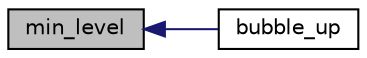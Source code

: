 digraph "min_level"
{
 // INTERACTIVE_SVG=YES
  edge [fontname="Helvetica",fontsize="10",labelfontname="Helvetica",labelfontsize="10"];
  node [fontname="Helvetica",fontsize="10",shape=record];
  rankdir="LR";
  Node1 [label="min_level",height=0.2,width=0.4,color="black", fillcolor="grey75", style="filled", fontcolor="black"];
  Node1 -> Node2 [dir="back",color="midnightblue",fontsize="10",style="solid",fontname="Helvetica"];
  Node2 [label="bubble_up",height=0.2,width=0.4,color="black", fillcolor="white", style="filled",URL="$d2/d49/mmheap_8h.html#af2012f5605ce75b93ef74cf51d50bc38"];
}
